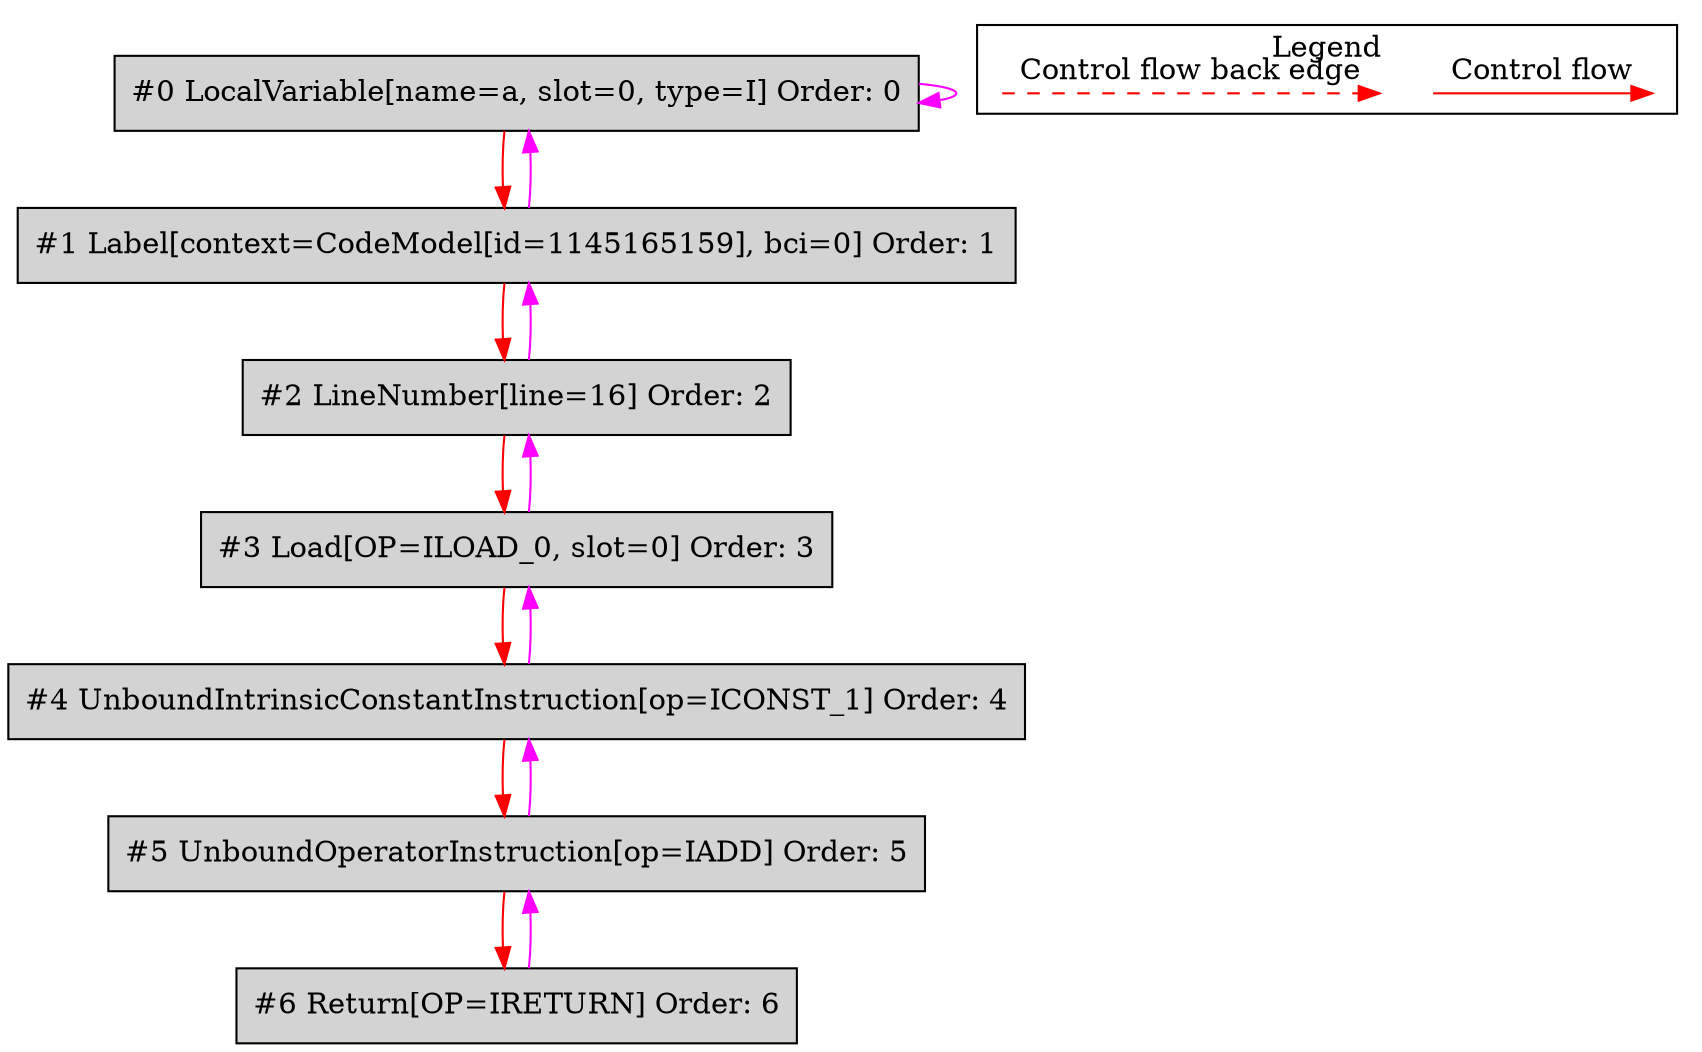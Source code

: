 digraph {
 ordering="in";
 node0[label="#0 LocalVariable[name=a, slot=0, type=I] Order: 0", shape=box, fillcolor=lightgrey, style=filled];
 node1[label="#1 Label[context=CodeModel[id=1145165159], bci=0] Order: 1", shape=box, fillcolor=lightgrey, style=filled];
 node2[label="#2 LineNumber[line=16] Order: 2", shape=box, fillcolor=lightgrey, style=filled];
 node3[label="#3 Load[OP=ILOAD_0, slot=0] Order: 3", shape=box, fillcolor=lightgrey, style=filled];
 node4[label="#4 UnboundIntrinsicConstantInstruction[op=ICONST_1] Order: 4", shape=box, fillcolor=lightgrey, style=filled];
 node5[label="#5 UnboundOperatorInstruction[op=IADD] Order: 5", shape=box, fillcolor=lightgrey, style=filled];
 node6[label="#6 Return[OP=IRETURN] Order: 6", shape=box, fillcolor=lightgrey, style=filled];
 node0 -> node0[color=fuchsia];
 node0 -> node1[color=red];
 node1 -> node0[color=fuchsia];
 node1 -> node2[color=red];
 node2 -> node1[color=fuchsia];
 node2 -> node3[color=red];
 node3 -> node2[color=fuchsia];
 node3 -> node4[color=red];
 node4 -> node3[color=fuchsia];
 node4 -> node5[color=red];
 node5 -> node4[color=fuchsia];
 node5 -> node6[color=red];
 node6 -> node5[color=fuchsia];
 subgraph cluster_000 {
  label = "Legend";
  node [shape=point]
  {
   rank=same;
   c0 [style = invis];
   c1 [style = invis];
   c2 [style = invis];
   c3 [style = invis];
  }
  c0 -> c1 [label="Control flow", style=solid, color=red]
  c2 -> c3 [label="Control flow back edge", style=dashed, color=red]
 }

}
